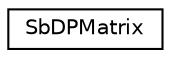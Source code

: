 digraph "Graphical Class Hierarchy"
{
 // LATEX_PDF_SIZE
  edge [fontname="Helvetica",fontsize="10",labelfontname="Helvetica",labelfontsize="10"];
  node [fontname="Helvetica",fontsize="10",shape=record];
  rankdir="LR";
  Node0 [label="SbDPMatrix",height=0.2,width=0.4,color="black", fillcolor="white", style="filled",URL="$classSbDPMatrix.html",tooltip="The SbDPMatrix class is a 4x4 dimensional representation of a double-precision matrix."];
}
